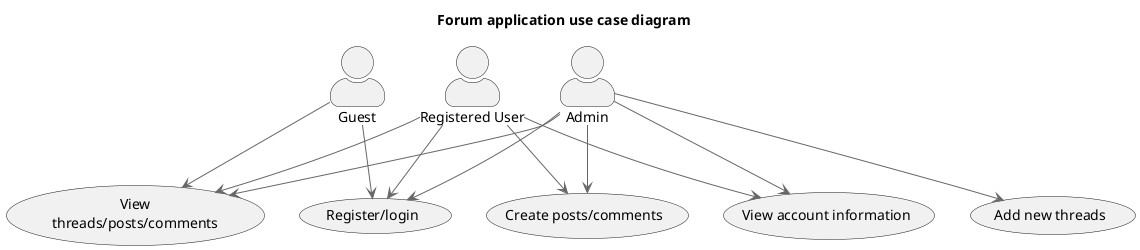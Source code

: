 @startuml UseCaseDiagram
title Forum application use case diagram
' !include https://raw.githubusercontent.com/plantuml-stdlib/C4-PlantUML/master/C4_Container.puml

!include <C4/C4_Component>
' !define DEVICONS https://raw.githubusercontent.com/tupadr3/plantuml-icon-font-sprites/master/devicons
' !define FONTAWESOME https://raw.githubusercontent.com/tupadr3/plantuml-icon-font-sprites/master/font-awesome-5
' !include FONTAWESOME/users.puml

' Normal actors
:Guest: as Guest
:Registered User: as User
:Admin: as Admin

Guest -[hidden]> User
User -[hidden]> Admin

' Use cases
usecase UC1 as "View threads/posts/comments"
usecase UC2 as "Register/login"
usecase UC3 as "Create posts/comments"
usecase UC4 as "View account information"
usecase UC5 as "Add new threads"

UC1 -[hidden]> UC2
UC2 -[hidden]> UC3
UC3 -[hidden]> UC4
UC4 -[hidden]> UC5


Guest --> UC1
Guest --> UC2
User --> UC1
User --> UC2
User --> UC3
User --> UC4
Admin --> UC1
Admin --> UC2
Admin --> UC3
Admin --> UC4
Admin --> UC5

' SHOW_LEGEND()
@enduml